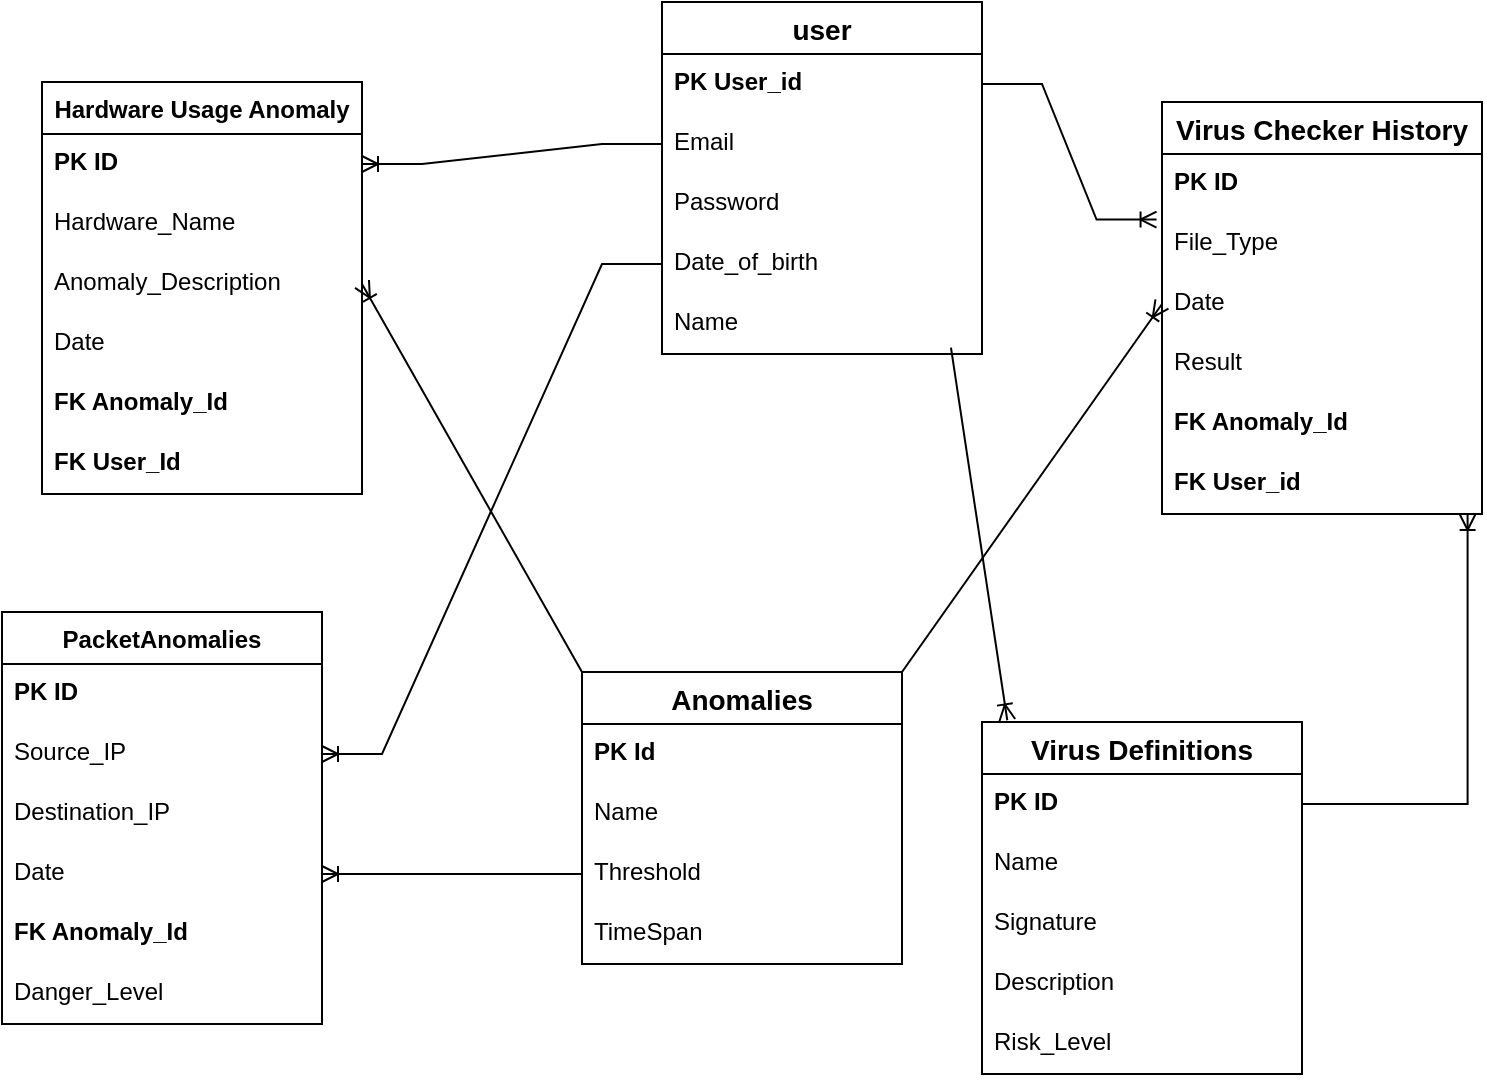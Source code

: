 <mxfile version="26.2.15">
  <diagram id="R2lEEEUBdFMjLlhIrx00" name="Page-1">
    <mxGraphModel dx="1892" dy="1726" grid="1" gridSize="10" guides="1" tooltips="1" connect="1" arrows="1" fold="1" page="1" pageScale="1" pageWidth="850" pageHeight="1100" math="0" shadow="0" extFonts="Permanent Marker^https://fonts.googleapis.com/css?family=Permanent+Marker">
      <root>
        <mxCell id="0" />
        <mxCell id="1" parent="0" />
        <mxCell id="HMKjmh8AD4xDB4Pveasa-1" value="Virus Checker History" style="swimlane;fontStyle=1;childLayout=stackLayout;horizontal=1;startSize=26;horizontalStack=0;resizeParent=1;resizeParentMax=0;resizeLast=0;collapsible=1;marginBottom=0;align=center;fontSize=14;" parent="1" vertex="1">
          <mxGeometry x="380" y="-230" width="160" height="206" as="geometry" />
        </mxCell>
        <mxCell id="HMKjmh8AD4xDB4Pveasa-2" value="&lt;b&gt;PK ID&lt;/b&gt;" style="text;strokeColor=none;fillColor=none;spacingLeft=4;spacingRight=4;overflow=hidden;rotatable=0;points=[[0,0.5],[1,0.5]];portConstraint=eastwest;fontSize=12;whiteSpace=wrap;html=1;" parent="HMKjmh8AD4xDB4Pveasa-1" vertex="1">
          <mxGeometry y="26" width="160" height="30" as="geometry" />
        </mxCell>
        <mxCell id="HMKjmh8AD4xDB4Pveasa-3" value="File_Type" style="text;strokeColor=none;fillColor=none;spacingLeft=4;spacingRight=4;overflow=hidden;rotatable=0;points=[[0,0.5],[1,0.5]];portConstraint=eastwest;fontSize=12;whiteSpace=wrap;html=1;" parent="HMKjmh8AD4xDB4Pveasa-1" vertex="1">
          <mxGeometry y="56" width="160" height="30" as="geometry" />
        </mxCell>
        <mxCell id="HMKjmh8AD4xDB4Pveasa-4" value="Date" style="text;strokeColor=none;fillColor=none;spacingLeft=4;spacingRight=4;overflow=hidden;rotatable=0;points=[[0,0.5],[1,0.5]];portConstraint=eastwest;fontSize=12;whiteSpace=wrap;html=1;" parent="HMKjmh8AD4xDB4Pveasa-1" vertex="1">
          <mxGeometry y="86" width="160" height="30" as="geometry" />
        </mxCell>
        <mxCell id="HMKjmh8AD4xDB4Pveasa-5" value="Result" style="text;strokeColor=none;fillColor=none;spacingLeft=4;spacingRight=4;overflow=hidden;rotatable=0;points=[[0,0.5],[1,0.5]];portConstraint=eastwest;fontSize=12;whiteSpace=wrap;html=1;" parent="HMKjmh8AD4xDB4Pveasa-1" vertex="1">
          <mxGeometry y="116" width="160" height="30" as="geometry" />
        </mxCell>
        <mxCell id="HMKjmh8AD4xDB4Pveasa-6" value="&lt;b&gt;FK Anomaly_Id&lt;/b&gt;" style="text;strokeColor=none;fillColor=none;spacingLeft=4;spacingRight=4;overflow=hidden;rotatable=0;points=[[0,0.5],[1,0.5]];portConstraint=eastwest;fontSize=12;whiteSpace=wrap;html=1;" parent="HMKjmh8AD4xDB4Pveasa-1" vertex="1">
          <mxGeometry y="146" width="160" height="30" as="geometry" />
        </mxCell>
        <mxCell id="HMKjmh8AD4xDB4Pveasa-40" value="&lt;b&gt;FK User_id&lt;/b&gt;" style="text;strokeColor=none;fillColor=none;spacingLeft=4;spacingRight=4;overflow=hidden;rotatable=0;points=[[0,0.5],[1,0.5]];portConstraint=eastwest;fontSize=12;whiteSpace=wrap;html=1;" parent="HMKjmh8AD4xDB4Pveasa-1" vertex="1">
          <mxGeometry y="176" width="160" height="30" as="geometry" />
        </mxCell>
        <mxCell id="HMKjmh8AD4xDB4Pveasa-7" value="user" style="swimlane;fontStyle=1;childLayout=stackLayout;horizontal=1;startSize=26;horizontalStack=0;resizeParent=1;resizeParentMax=0;resizeLast=0;collapsible=1;marginBottom=0;align=center;fontSize=14;" parent="1" vertex="1">
          <mxGeometry x="130" y="-280" width="160" height="176" as="geometry" />
        </mxCell>
        <mxCell id="HMKjmh8AD4xDB4Pveasa-8" value="&lt;b&gt;PK User_id&lt;/b&gt;" style="text;strokeColor=none;fillColor=none;spacingLeft=4;spacingRight=4;overflow=hidden;rotatable=0;points=[[0,0.5],[1,0.5]];portConstraint=eastwest;fontSize=12;whiteSpace=wrap;html=1;" parent="HMKjmh8AD4xDB4Pveasa-7" vertex="1">
          <mxGeometry y="26" width="160" height="30" as="geometry" />
        </mxCell>
        <mxCell id="HMKjmh8AD4xDB4Pveasa-9" value="Email" style="text;strokeColor=none;fillColor=none;spacingLeft=4;spacingRight=4;overflow=hidden;rotatable=0;points=[[0,0.5],[1,0.5]];portConstraint=eastwest;fontSize=12;whiteSpace=wrap;html=1;" parent="HMKjmh8AD4xDB4Pveasa-7" vertex="1">
          <mxGeometry y="56" width="160" height="30" as="geometry" />
        </mxCell>
        <mxCell id="HMKjmh8AD4xDB4Pveasa-10" value="Password" style="text;strokeColor=none;fillColor=none;spacingLeft=4;spacingRight=4;overflow=hidden;rotatable=0;points=[[0,0.5],[1,0.5]];portConstraint=eastwest;fontSize=12;whiteSpace=wrap;html=1;" parent="HMKjmh8AD4xDB4Pveasa-7" vertex="1">
          <mxGeometry y="86" width="160" height="30" as="geometry" />
        </mxCell>
        <mxCell id="HMKjmh8AD4xDB4Pveasa-11" value="Date_of_birth" style="text;strokeColor=none;fillColor=none;spacingLeft=4;spacingRight=4;overflow=hidden;rotatable=0;points=[[0,0.5],[1,0.5]];portConstraint=eastwest;fontSize=12;whiteSpace=wrap;html=1;" parent="HMKjmh8AD4xDB4Pveasa-7" vertex="1">
          <mxGeometry y="116" width="160" height="30" as="geometry" />
        </mxCell>
        <mxCell id="HMKjmh8AD4xDB4Pveasa-12" value="Name" style="text;strokeColor=none;fillColor=none;spacingLeft=4;spacingRight=4;overflow=hidden;rotatable=0;points=[[0,0.5],[1,0.5]];portConstraint=eastwest;fontSize=12;whiteSpace=wrap;html=1;" parent="HMKjmh8AD4xDB4Pveasa-7" vertex="1">
          <mxGeometry y="146" width="160" height="30" as="geometry" />
        </mxCell>
        <mxCell id="HMKjmh8AD4xDB4Pveasa-14" value="Hardware Usage Anomaly" style="swimlane;fontStyle=1;childLayout=stackLayout;horizontal=1;startSize=26;horizontalStack=0;resizeParent=1;resizeParentMax=0;resizeLast=0;collapsible=1;marginBottom=0;align=center;fontSize=12;" parent="1" vertex="1">
          <mxGeometry x="-180" y="-240" width="160" height="206" as="geometry" />
        </mxCell>
        <mxCell id="HMKjmh8AD4xDB4Pveasa-15" value="&lt;b&gt;PK ID&lt;/b&gt;" style="text;strokeColor=none;fillColor=none;spacingLeft=4;spacingRight=4;overflow=hidden;rotatable=0;points=[[0,0.5],[1,0.5]];portConstraint=eastwest;fontSize=12;whiteSpace=wrap;html=1;" parent="HMKjmh8AD4xDB4Pveasa-14" vertex="1">
          <mxGeometry y="26" width="160" height="30" as="geometry" />
        </mxCell>
        <mxCell id="HMKjmh8AD4xDB4Pveasa-16" value="Hardware_Name" style="text;strokeColor=none;fillColor=none;spacingLeft=4;spacingRight=4;overflow=hidden;rotatable=0;points=[[0,0.5],[1,0.5]];portConstraint=eastwest;fontSize=12;whiteSpace=wrap;html=1;" parent="HMKjmh8AD4xDB4Pveasa-14" vertex="1">
          <mxGeometry y="56" width="160" height="30" as="geometry" />
        </mxCell>
        <mxCell id="HMKjmh8AD4xDB4Pveasa-17" value="Anomaly_Description" style="text;strokeColor=none;fillColor=none;spacingLeft=4;spacingRight=4;overflow=hidden;rotatable=0;points=[[0,0.5],[1,0.5]];portConstraint=eastwest;fontSize=12;whiteSpace=wrap;html=1;" parent="HMKjmh8AD4xDB4Pveasa-14" vertex="1">
          <mxGeometry y="86" width="160" height="30" as="geometry" />
        </mxCell>
        <mxCell id="HMKjmh8AD4xDB4Pveasa-18" value="Date" style="text;strokeColor=none;fillColor=none;spacingLeft=4;spacingRight=4;overflow=hidden;rotatable=0;points=[[0,0.5],[1,0.5]];portConstraint=eastwest;fontSize=12;whiteSpace=wrap;html=1;" parent="HMKjmh8AD4xDB4Pveasa-14" vertex="1">
          <mxGeometry y="116" width="160" height="30" as="geometry" />
        </mxCell>
        <mxCell id="HMKjmh8AD4xDB4Pveasa-19" value="&lt;b&gt;FK Anomaly_Id&lt;/b&gt;" style="text;strokeColor=none;fillColor=none;spacingLeft=4;spacingRight=4;overflow=hidden;rotatable=0;points=[[0,0.5],[1,0.5]];portConstraint=eastwest;fontSize=12;whiteSpace=wrap;html=1;" parent="HMKjmh8AD4xDB4Pveasa-14" vertex="1">
          <mxGeometry y="146" width="160" height="30" as="geometry" />
        </mxCell>
        <mxCell id="HMKjmh8AD4xDB4Pveasa-21" value="&lt;b&gt;FK User_Id&lt;/b&gt;" style="text;strokeColor=none;fillColor=none;spacingLeft=4;spacingRight=4;overflow=hidden;rotatable=0;points=[[0,0.5],[1,0.5]];portConstraint=eastwest;fontSize=12;whiteSpace=wrap;html=1;" parent="HMKjmh8AD4xDB4Pveasa-14" vertex="1">
          <mxGeometry y="176" width="160" height="30" as="geometry" />
        </mxCell>
        <mxCell id="HMKjmh8AD4xDB4Pveasa-22" value="PacketAnomalies" style="swimlane;fontStyle=1;childLayout=stackLayout;horizontal=1;startSize=26;horizontalStack=0;resizeParent=1;resizeParentMax=0;resizeLast=0;collapsible=1;marginBottom=0;align=center;fontSize=12;" parent="1" vertex="1">
          <mxGeometry x="-200" y="25" width="160" height="206" as="geometry" />
        </mxCell>
        <mxCell id="HMKjmh8AD4xDB4Pveasa-23" value="&lt;b&gt;PK ID&lt;/b&gt;" style="text;strokeColor=none;fillColor=none;spacingLeft=4;spacingRight=4;overflow=hidden;rotatable=0;points=[[0,0.5],[1,0.5]];portConstraint=eastwest;fontSize=12;whiteSpace=wrap;html=1;" parent="HMKjmh8AD4xDB4Pveasa-22" vertex="1">
          <mxGeometry y="26" width="160" height="30" as="geometry" />
        </mxCell>
        <mxCell id="HMKjmh8AD4xDB4Pveasa-24" value="Source_IP" style="text;strokeColor=none;fillColor=none;spacingLeft=4;spacingRight=4;overflow=hidden;rotatable=0;points=[[0,0.5],[1,0.5]];portConstraint=eastwest;fontSize=12;whiteSpace=wrap;html=1;" parent="HMKjmh8AD4xDB4Pveasa-22" vertex="1">
          <mxGeometry y="56" width="160" height="30" as="geometry" />
        </mxCell>
        <mxCell id="HMKjmh8AD4xDB4Pveasa-25" value="Destination_IP" style="text;strokeColor=none;fillColor=none;spacingLeft=4;spacingRight=4;overflow=hidden;rotatable=0;points=[[0,0.5],[1,0.5]];portConstraint=eastwest;fontSize=12;whiteSpace=wrap;html=1;" parent="HMKjmh8AD4xDB4Pveasa-22" vertex="1">
          <mxGeometry y="86" width="160" height="30" as="geometry" />
        </mxCell>
        <mxCell id="HMKjmh8AD4xDB4Pveasa-26" value="Date" style="text;strokeColor=none;fillColor=none;spacingLeft=4;spacingRight=4;overflow=hidden;rotatable=0;points=[[0,0.5],[1,0.5]];portConstraint=eastwest;fontSize=12;whiteSpace=wrap;html=1;" parent="HMKjmh8AD4xDB4Pveasa-22" vertex="1">
          <mxGeometry y="116" width="160" height="30" as="geometry" />
        </mxCell>
        <mxCell id="HMKjmh8AD4xDB4Pveasa-27" value="&lt;b&gt;FK Anomaly_Id&lt;/b&gt;" style="text;strokeColor=none;fillColor=none;spacingLeft=4;spacingRight=4;overflow=hidden;rotatable=0;points=[[0,0.5],[1,0.5]];portConstraint=eastwest;fontSize=12;whiteSpace=wrap;html=1;" parent="HMKjmh8AD4xDB4Pveasa-22" vertex="1">
          <mxGeometry y="146" width="160" height="30" as="geometry" />
        </mxCell>
        <mxCell id="HMKjmh8AD4xDB4Pveasa-28" value="Danger_Level" style="text;strokeColor=none;fillColor=none;spacingLeft=4;spacingRight=4;overflow=hidden;rotatable=0;points=[[0,0.5],[1,0.5]];portConstraint=eastwest;fontSize=12;whiteSpace=wrap;html=1;" parent="HMKjmh8AD4xDB4Pveasa-22" vertex="1">
          <mxGeometry y="176" width="160" height="30" as="geometry" />
        </mxCell>
        <mxCell id="HMKjmh8AD4xDB4Pveasa-31" value="Anomalies" style="swimlane;fontStyle=1;childLayout=stackLayout;horizontal=1;startSize=26;horizontalStack=0;resizeParent=1;resizeParentMax=0;resizeLast=0;collapsible=1;marginBottom=0;align=center;fontSize=14;" parent="1" vertex="1">
          <mxGeometry x="90" y="55" width="160" height="146" as="geometry" />
        </mxCell>
        <mxCell id="HMKjmh8AD4xDB4Pveasa-32" value="&lt;b&gt;PK Id&lt;/b&gt;" style="text;strokeColor=none;fillColor=none;spacingLeft=4;spacingRight=4;overflow=hidden;rotatable=0;points=[[0,0.5],[1,0.5]];portConstraint=eastwest;fontSize=12;whiteSpace=wrap;html=1;" parent="HMKjmh8AD4xDB4Pveasa-31" vertex="1">
          <mxGeometry y="26" width="160" height="30" as="geometry" />
        </mxCell>
        <mxCell id="HMKjmh8AD4xDB4Pveasa-33" value="Name" style="text;strokeColor=none;fillColor=none;spacingLeft=4;spacingRight=4;overflow=hidden;rotatable=0;points=[[0,0.5],[1,0.5]];portConstraint=eastwest;fontSize=12;whiteSpace=wrap;html=1;" parent="HMKjmh8AD4xDB4Pveasa-31" vertex="1">
          <mxGeometry y="56" width="160" height="30" as="geometry" />
        </mxCell>
        <mxCell id="HMKjmh8AD4xDB4Pveasa-34" value="Threshold" style="text;strokeColor=none;fillColor=none;spacingLeft=4;spacingRight=4;overflow=hidden;rotatable=0;points=[[0,0.5],[1,0.5]];portConstraint=eastwest;fontSize=12;whiteSpace=wrap;html=1;" parent="HMKjmh8AD4xDB4Pveasa-31" vertex="1">
          <mxGeometry y="86" width="160" height="30" as="geometry" />
        </mxCell>
        <mxCell id="HMKjmh8AD4xDB4Pveasa-35" value="TimeSpan" style="text;strokeColor=none;fillColor=none;spacingLeft=4;spacingRight=4;overflow=hidden;rotatable=0;points=[[0,0.5],[1,0.5]];portConstraint=eastwest;fontSize=12;whiteSpace=wrap;html=1;" parent="HMKjmh8AD4xDB4Pveasa-31" vertex="1">
          <mxGeometry y="116" width="160" height="30" as="geometry" />
        </mxCell>
        <mxCell id="HMKjmh8AD4xDB4Pveasa-41" value="Virus Definitions" style="swimlane;fontStyle=1;childLayout=stackLayout;horizontal=1;startSize=26;horizontalStack=0;resizeParent=1;resizeParentMax=0;resizeLast=0;collapsible=1;marginBottom=0;align=center;fontSize=14;" parent="1" vertex="1">
          <mxGeometry x="290" y="80" width="160" height="176" as="geometry" />
        </mxCell>
        <mxCell id="HMKjmh8AD4xDB4Pveasa-42" value="&lt;b&gt;PK ID&lt;/b&gt;" style="text;strokeColor=none;fillColor=none;spacingLeft=4;spacingRight=4;overflow=hidden;rotatable=0;points=[[0,0.5],[1,0.5]];portConstraint=eastwest;fontSize=12;whiteSpace=wrap;html=1;" parent="HMKjmh8AD4xDB4Pveasa-41" vertex="1">
          <mxGeometry y="26" width="160" height="30" as="geometry" />
        </mxCell>
        <mxCell id="HMKjmh8AD4xDB4Pveasa-43" value="Name" style="text;strokeColor=none;fillColor=none;spacingLeft=4;spacingRight=4;overflow=hidden;rotatable=0;points=[[0,0.5],[1,0.5]];portConstraint=eastwest;fontSize=12;whiteSpace=wrap;html=1;" parent="HMKjmh8AD4xDB4Pveasa-41" vertex="1">
          <mxGeometry y="56" width="160" height="30" as="geometry" />
        </mxCell>
        <mxCell id="HMKjmh8AD4xDB4Pveasa-44" value="Signature" style="text;strokeColor=none;fillColor=none;spacingLeft=4;spacingRight=4;overflow=hidden;rotatable=0;points=[[0,0.5],[1,0.5]];portConstraint=eastwest;fontSize=12;whiteSpace=wrap;html=1;" parent="HMKjmh8AD4xDB4Pveasa-41" vertex="1">
          <mxGeometry y="86" width="160" height="30" as="geometry" />
        </mxCell>
        <mxCell id="HMKjmh8AD4xDB4Pveasa-45" value="Description" style="text;strokeColor=none;fillColor=none;spacingLeft=4;spacingRight=4;overflow=hidden;rotatable=0;points=[[0,0.5],[1,0.5]];portConstraint=eastwest;fontSize=12;whiteSpace=wrap;html=1;" parent="HMKjmh8AD4xDB4Pveasa-41" vertex="1">
          <mxGeometry y="116" width="160" height="30" as="geometry" />
        </mxCell>
        <mxCell id="HMKjmh8AD4xDB4Pveasa-46" value="Risk_Level" style="text;strokeColor=none;fillColor=none;spacingLeft=4;spacingRight=4;overflow=hidden;rotatable=0;points=[[0,0.5],[1,0.5]];portConstraint=eastwest;fontSize=12;whiteSpace=wrap;html=1;" parent="HMKjmh8AD4xDB4Pveasa-41" vertex="1">
          <mxGeometry y="146" width="160" height="30" as="geometry" />
        </mxCell>
        <mxCell id="HMKjmh8AD4xDB4Pveasa-49" value="" style="edgeStyle=entityRelationEdgeStyle;fontSize=12;html=1;endArrow=ERoneToMany;rounded=0;exitX=1;exitY=0.5;exitDx=0;exitDy=0;entryX=-0.017;entryY=0.093;entryDx=0;entryDy=0;entryPerimeter=0;" parent="1" source="HMKjmh8AD4xDB4Pveasa-8" target="HMKjmh8AD4xDB4Pveasa-3" edge="1">
          <mxGeometry width="100" height="100" relative="1" as="geometry">
            <mxPoint x="380" y="-80" as="sourcePoint" />
            <mxPoint x="480" y="-180" as="targetPoint" />
          </mxGeometry>
        </mxCell>
        <mxCell id="HMKjmh8AD4xDB4Pveasa-52" value="" style="edgeStyle=entityRelationEdgeStyle;fontSize=12;html=1;endArrow=ERoneToMany;rounded=0;exitX=0;exitY=0.5;exitDx=0;exitDy=0;entryX=1;entryY=0.5;entryDx=0;entryDy=0;" parent="1" source="HMKjmh8AD4xDB4Pveasa-9" target="HMKjmh8AD4xDB4Pveasa-15" edge="1">
          <mxGeometry width="100" height="100" relative="1" as="geometry">
            <mxPoint x="170" y="50" as="sourcePoint" />
            <mxPoint x="270" y="-50" as="targetPoint" />
          </mxGeometry>
        </mxCell>
        <mxCell id="HMKjmh8AD4xDB4Pveasa-54" value="" style="fontSize=12;html=1;endArrow=ERoneToMany;rounded=0;exitX=0;exitY=0.5;exitDx=0;exitDy=0;entryX=1;entryY=0.5;entryDx=0;entryDy=0;" parent="1" source="HMKjmh8AD4xDB4Pveasa-34" target="HMKjmh8AD4xDB4Pveasa-26" edge="1">
          <mxGeometry width="100" height="100" relative="1" as="geometry">
            <mxPoint x="170" y="50" as="sourcePoint" />
            <mxPoint x="270" y="-50" as="targetPoint" />
          </mxGeometry>
        </mxCell>
        <mxCell id="HMKjmh8AD4xDB4Pveasa-55" value="" style="fontSize=12;html=1;endArrow=ERoneToMany;rounded=0;exitX=1;exitY=0.5;exitDx=0;exitDy=0;edgeStyle=orthogonalEdgeStyle;entryX=0.955;entryY=1;entryDx=0;entryDy=0;entryPerimeter=0;" parent="1" source="HMKjmh8AD4xDB4Pveasa-42" target="HMKjmh8AD4xDB4Pveasa-40" edge="1">
          <mxGeometry width="100" height="100" relative="1" as="geometry">
            <mxPoint x="170" y="50" as="sourcePoint" />
            <mxPoint x="470" y="-20" as="targetPoint" />
          </mxGeometry>
        </mxCell>
        <mxCell id="U_O_SDXNhXebPRUYIFCv-1" value="" style="edgeStyle=entityRelationEdgeStyle;fontSize=12;html=1;endArrow=ERoneToMany;rounded=0;exitX=0;exitY=0.5;exitDx=0;exitDy=0;entryX=1;entryY=0.5;entryDx=0;entryDy=0;" edge="1" parent="1" source="HMKjmh8AD4xDB4Pveasa-11" target="HMKjmh8AD4xDB4Pveasa-24">
          <mxGeometry width="100" height="100" relative="1" as="geometry">
            <mxPoint x="120" y="20" as="sourcePoint" />
            <mxPoint x="220" y="-80" as="targetPoint" />
          </mxGeometry>
        </mxCell>
        <mxCell id="U_O_SDXNhXebPRUYIFCv-2" value="" style="fontSize=12;html=1;endArrow=ERoneToMany;rounded=0;entryX=0.079;entryY=-0.005;entryDx=0;entryDy=0;exitX=0.903;exitY=0.893;exitDx=0;exitDy=0;exitPerimeter=0;entryPerimeter=0;" edge="1" parent="1" source="HMKjmh8AD4xDB4Pveasa-12" target="HMKjmh8AD4xDB4Pveasa-41">
          <mxGeometry width="100" height="100" relative="1" as="geometry">
            <mxPoint x="170" y="20" as="sourcePoint" />
            <mxPoint x="270" y="-80" as="targetPoint" />
          </mxGeometry>
        </mxCell>
        <mxCell id="U_O_SDXNhXebPRUYIFCv-7" value="" style="fontSize=12;html=1;endArrow=ERoneToMany;rounded=0;exitX=0;exitY=0;exitDx=0;exitDy=0;entryX=1;entryY=0.5;entryDx=0;entryDy=0;" edge="1" parent="1" source="HMKjmh8AD4xDB4Pveasa-31" target="HMKjmh8AD4xDB4Pveasa-17">
          <mxGeometry width="100" height="100" relative="1" as="geometry">
            <mxPoint x="-290" y="30" as="sourcePoint" />
            <mxPoint x="-190" y="-70" as="targetPoint" />
          </mxGeometry>
        </mxCell>
        <mxCell id="U_O_SDXNhXebPRUYIFCv-8" value="" style="fontSize=12;html=1;endArrow=ERoneToMany;rounded=0;entryX=0;entryY=0.5;entryDx=0;entryDy=0;exitX=1;exitY=0;exitDx=0;exitDy=0;" edge="1" parent="1" source="HMKjmh8AD4xDB4Pveasa-31" target="HMKjmh8AD4xDB4Pveasa-4">
          <mxGeometry width="100" height="100" relative="1" as="geometry">
            <mxPoint x="190" y="30" as="sourcePoint" />
            <mxPoint x="290" y="-70" as="targetPoint" />
          </mxGeometry>
        </mxCell>
      </root>
    </mxGraphModel>
  </diagram>
</mxfile>
